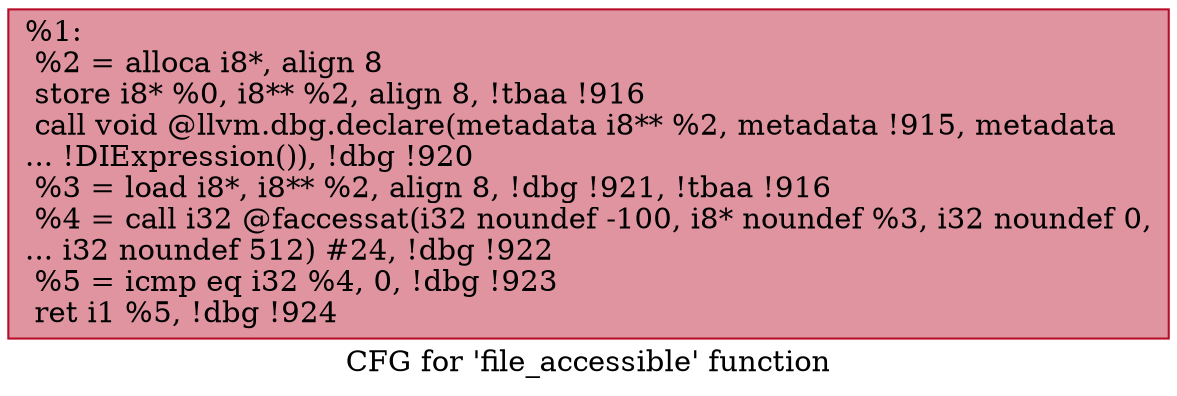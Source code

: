 digraph "CFG for 'file_accessible' function" {
	label="CFG for 'file_accessible' function";

	Node0xc67800 [shape=record,color="#b70d28ff", style=filled, fillcolor="#b70d2870",label="{%1:\l  %2 = alloca i8*, align 8\l  store i8* %0, i8** %2, align 8, !tbaa !916\l  call void @llvm.dbg.declare(metadata i8** %2, metadata !915, metadata\l... !DIExpression()), !dbg !920\l  %3 = load i8*, i8** %2, align 8, !dbg !921, !tbaa !916\l  %4 = call i32 @faccessat(i32 noundef -100, i8* noundef %3, i32 noundef 0,\l... i32 noundef 512) #24, !dbg !922\l  %5 = icmp eq i32 %4, 0, !dbg !923\l  ret i1 %5, !dbg !924\l}"];
}
